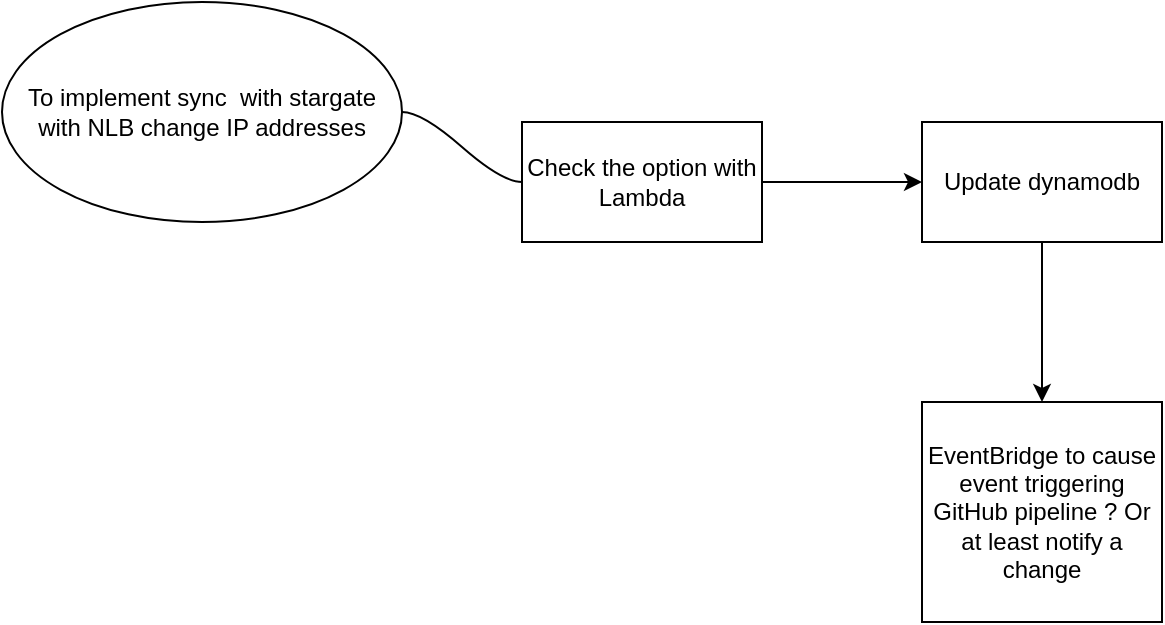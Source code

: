 <mxfile version="20.7.4" type="github">
  <diagram id="fz0t1YrUKTSbPXALbJ4M" name="Page-1">
    <mxGraphModel dx="1546" dy="884" grid="1" gridSize="10" guides="1" tooltips="1" connect="1" arrows="1" fold="1" page="1" pageScale="1" pageWidth="850" pageHeight="1100" math="0" shadow="0">
      <root>
        <mxCell id="0" />
        <mxCell id="1" parent="0" />
        <mxCell id="x7Efz7FVhLquu_ME2Ms_-13" value="" style="edgeStyle=entityRelationEdgeStyle;rounded=0;orthogonalLoop=1;jettySize=auto;html=1;startArrow=none;endArrow=none;segment=10;curved=1;sourcePerimeterSpacing=0;targetPerimeterSpacing=0;" edge="1" parent="1" source="x7Efz7FVhLquu_ME2Ms_-11" target="x7Efz7FVhLquu_ME2Ms_-12">
          <mxGeometry relative="1" as="geometry" />
        </mxCell>
        <mxCell id="x7Efz7FVhLquu_ME2Ms_-11" value="To implement sync&amp;nbsp; with stargate with NLB change IP addresses&lt;br&gt;" style="ellipse;whiteSpace=wrap;html=1;align=center;newEdgeStyle={&quot;edgeStyle&quot;:&quot;entityRelationEdgeStyle&quot;,&quot;startArrow&quot;:&quot;none&quot;,&quot;endArrow&quot;:&quot;none&quot;,&quot;segment&quot;:10,&quot;curved&quot;:1,&quot;sourcePerimeterSpacing&quot;:0,&quot;targetPerimeterSpacing&quot;:0};treeFolding=1;treeMoving=1;" vertex="1" parent="1">
          <mxGeometry x="110" y="180" width="200" height="110" as="geometry" />
        </mxCell>
        <mxCell id="x7Efz7FVhLquu_ME2Ms_-15" value="" style="edgeStyle=orthogonalEdgeStyle;rounded=0;orthogonalLoop=1;jettySize=auto;html=1;" edge="1" parent="1" source="x7Efz7FVhLquu_ME2Ms_-12" target="x7Efz7FVhLquu_ME2Ms_-14">
          <mxGeometry relative="1" as="geometry" />
        </mxCell>
        <UserObject label="Check the option with Lambda" link="https://registry.terraform.io/providers/hashicorp/aws/latest/docs/data-sources/lambda_invocation" id="x7Efz7FVhLquu_ME2Ms_-12">
          <mxCell style="whiteSpace=wrap;html=1;" vertex="1" parent="1">
            <mxGeometry x="370" y="240" width="120" height="60" as="geometry" />
          </mxCell>
        </UserObject>
        <mxCell id="x7Efz7FVhLquu_ME2Ms_-17" value="" style="edgeStyle=orthogonalEdgeStyle;rounded=0;orthogonalLoop=1;jettySize=auto;html=1;" edge="1" parent="1" source="x7Efz7FVhLquu_ME2Ms_-14" target="x7Efz7FVhLquu_ME2Ms_-16">
          <mxGeometry relative="1" as="geometry" />
        </mxCell>
        <mxCell id="x7Efz7FVhLquu_ME2Ms_-14" value="Update dynamodb" style="whiteSpace=wrap;html=1;" vertex="1" parent="1">
          <mxGeometry x="570" y="240" width="120" height="60" as="geometry" />
        </mxCell>
        <mxCell id="x7Efz7FVhLquu_ME2Ms_-16" value="EventBridge to cause event triggering GitHub pipeline ? Or at least notify a change" style="whiteSpace=wrap;html=1;" vertex="1" parent="1">
          <mxGeometry x="570" y="380" width="120" height="110" as="geometry" />
        </mxCell>
      </root>
    </mxGraphModel>
  </diagram>
</mxfile>
